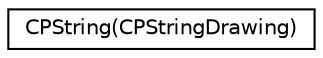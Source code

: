 digraph "Graphical Class Hierarchy"
{
  edge [fontname="Helvetica",fontsize="10",labelfontname="Helvetica",labelfontsize="10"];
  node [fontname="Helvetica",fontsize="10",shape=record];
  rankdir="LR";
  Node1 [label="CPString(CPStringDrawing)",height=0.2,width=0.4,color="black", fillcolor="white", style="filled",URL="$category_c_p_string_07_c_p_string_drawing_08.html"];
}
